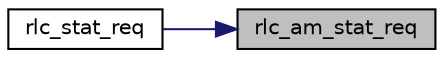 digraph "rlc_am_stat_req"
{
 // LATEX_PDF_SIZE
  edge [fontname="Helvetica",fontsize="10",labelfontname="Helvetica",labelfontsize="10"];
  node [fontname="Helvetica",fontsize="10",shape=record];
  rankdir="RL";
  Node1 [label="rlc_am_stat_req",height=0.2,width=0.4,color="black", fillcolor="grey75", style="filled", fontcolor="black",tooltip="Request TX and RX statistics of a RLC AM protocol instance."];
  Node1 -> Node2 [dir="back",color="midnightblue",fontsize="10",style="solid",fontname="Helvetica"];
  Node2 [label="rlc_stat_req",height=0.2,width=0.4,color="black", fillcolor="white", style="filled",URL="$group__em.html#ga673393fa6255b3539a795c5518dbdc60",tooltip="Request RLC statistics of a particular radio bearer."];
}
